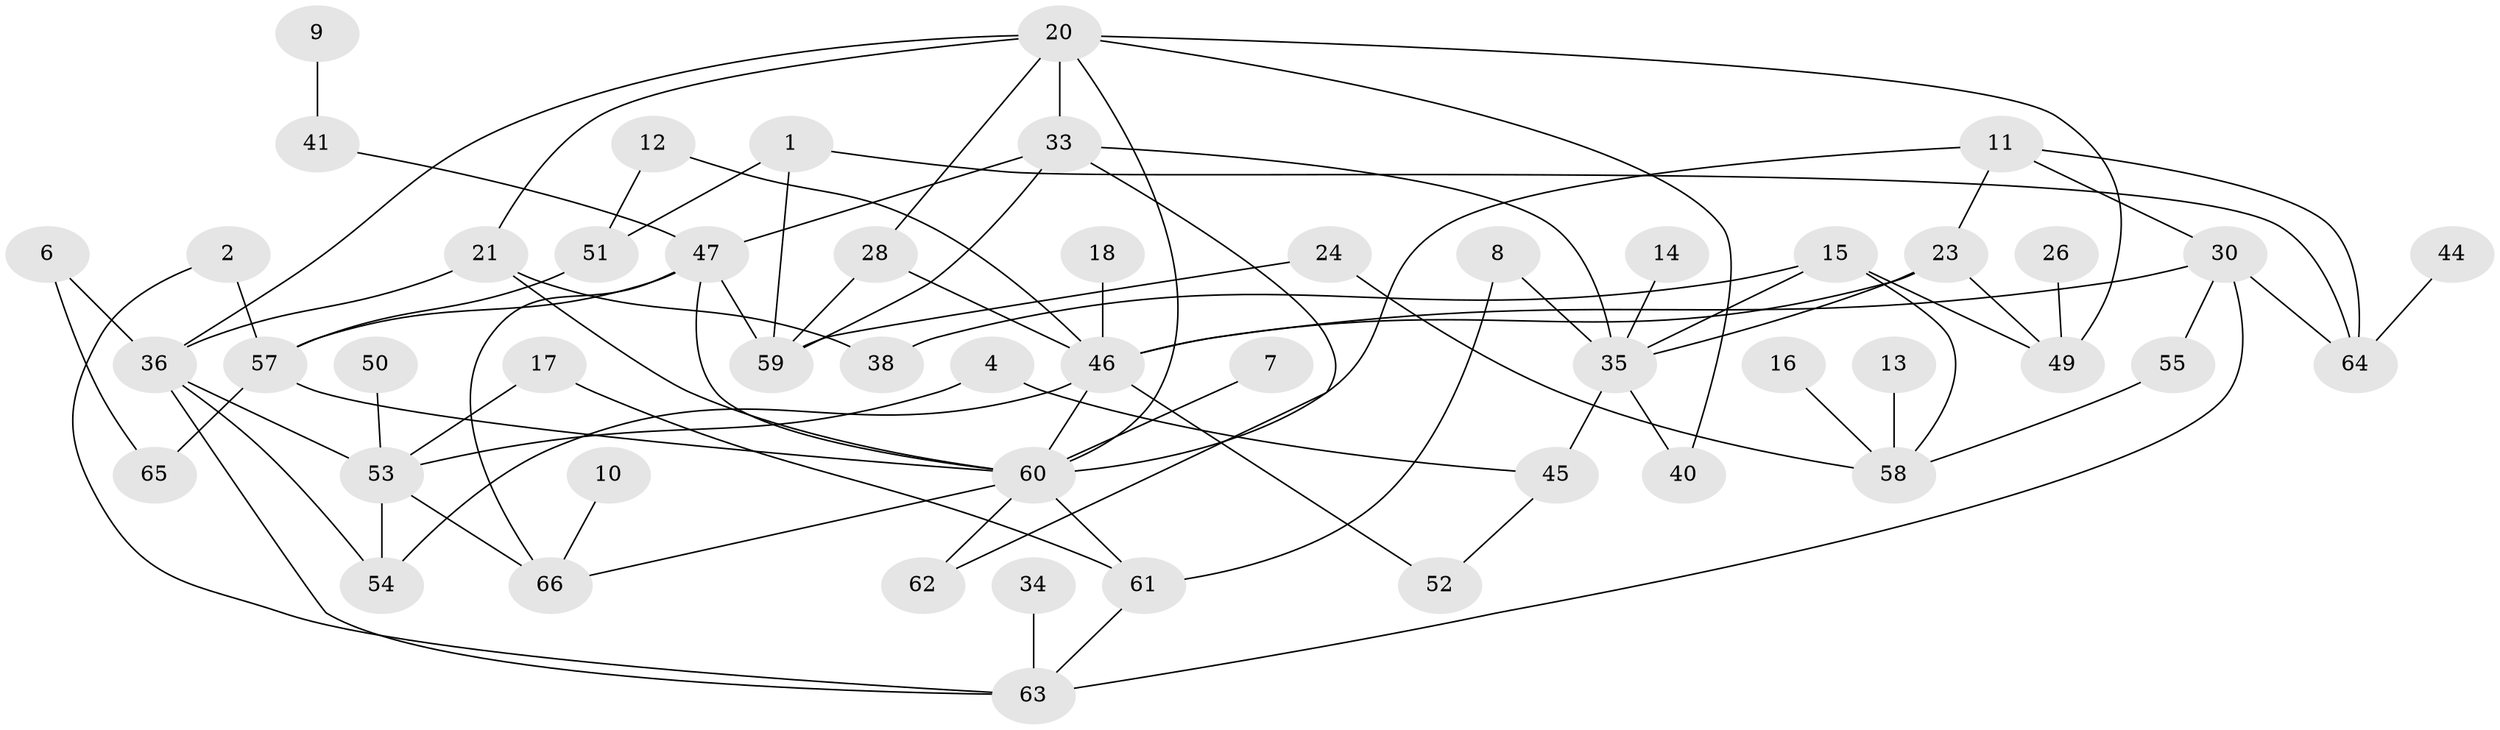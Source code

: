 // original degree distribution, {3: 0.2196969696969697, 2: 0.22727272727272727, 0: 0.11363636363636363, 1: 0.2196969696969697, 5: 0.045454545454545456, 4: 0.14393939393939395, 6: 0.015151515151515152, 7: 0.015151515151515152}
// Generated by graph-tools (version 1.1) at 2025/49/03/09/25 03:49:05]
// undirected, 51 vertices, 83 edges
graph export_dot {
graph [start="1"]
  node [color=gray90,style=filled];
  1;
  2;
  4;
  6;
  7;
  8;
  9;
  10;
  11;
  12;
  13;
  14;
  15;
  16;
  17;
  18;
  20;
  21;
  23;
  24;
  26;
  28;
  30;
  33;
  34;
  35;
  36;
  38;
  40;
  41;
  44;
  45;
  46;
  47;
  49;
  50;
  51;
  52;
  53;
  54;
  55;
  57;
  58;
  59;
  60;
  61;
  62;
  63;
  64;
  65;
  66;
  1 -- 51 [weight=1.0];
  1 -- 59 [weight=1.0];
  1 -- 64 [weight=1.0];
  2 -- 57 [weight=1.0];
  2 -- 63 [weight=1.0];
  4 -- 45 [weight=1.0];
  4 -- 53 [weight=1.0];
  6 -- 36 [weight=1.0];
  6 -- 65 [weight=1.0];
  7 -- 60 [weight=1.0];
  8 -- 35 [weight=1.0];
  8 -- 61 [weight=1.0];
  9 -- 41 [weight=1.0];
  10 -- 66 [weight=1.0];
  11 -- 23 [weight=1.0];
  11 -- 30 [weight=1.0];
  11 -- 60 [weight=1.0];
  11 -- 64 [weight=1.0];
  12 -- 46 [weight=1.0];
  12 -- 51 [weight=1.0];
  13 -- 58 [weight=1.0];
  14 -- 35 [weight=1.0];
  15 -- 35 [weight=1.0];
  15 -- 38 [weight=1.0];
  15 -- 49 [weight=1.0];
  15 -- 58 [weight=1.0];
  16 -- 58 [weight=1.0];
  17 -- 53 [weight=1.0];
  17 -- 61 [weight=1.0];
  18 -- 46 [weight=1.0];
  20 -- 21 [weight=1.0];
  20 -- 28 [weight=1.0];
  20 -- 33 [weight=1.0];
  20 -- 36 [weight=1.0];
  20 -- 40 [weight=1.0];
  20 -- 49 [weight=1.0];
  20 -- 60 [weight=1.0];
  21 -- 36 [weight=1.0];
  21 -- 38 [weight=1.0];
  21 -- 60 [weight=1.0];
  23 -- 35 [weight=1.0];
  23 -- 46 [weight=1.0];
  23 -- 49 [weight=1.0];
  24 -- 58 [weight=1.0];
  24 -- 59 [weight=1.0];
  26 -- 49 [weight=1.0];
  28 -- 46 [weight=1.0];
  28 -- 59 [weight=1.0];
  30 -- 46 [weight=1.0];
  30 -- 55 [weight=1.0];
  30 -- 63 [weight=1.0];
  30 -- 64 [weight=1.0];
  33 -- 35 [weight=1.0];
  33 -- 47 [weight=1.0];
  33 -- 59 [weight=1.0];
  33 -- 62 [weight=1.0];
  34 -- 63 [weight=1.0];
  35 -- 40 [weight=1.0];
  35 -- 45 [weight=1.0];
  36 -- 53 [weight=1.0];
  36 -- 54 [weight=1.0];
  36 -- 63 [weight=1.0];
  41 -- 47 [weight=1.0];
  44 -- 64 [weight=1.0];
  45 -- 52 [weight=1.0];
  46 -- 52 [weight=1.0];
  46 -- 54 [weight=1.0];
  46 -- 60 [weight=1.0];
  47 -- 57 [weight=2.0];
  47 -- 59 [weight=1.0];
  47 -- 60 [weight=1.0];
  47 -- 66 [weight=1.0];
  50 -- 53 [weight=1.0];
  51 -- 57 [weight=1.0];
  53 -- 54 [weight=2.0];
  53 -- 66 [weight=1.0];
  55 -- 58 [weight=1.0];
  57 -- 60 [weight=1.0];
  57 -- 65 [weight=1.0];
  60 -- 61 [weight=1.0];
  60 -- 62 [weight=1.0];
  60 -- 66 [weight=1.0];
  61 -- 63 [weight=1.0];
}
